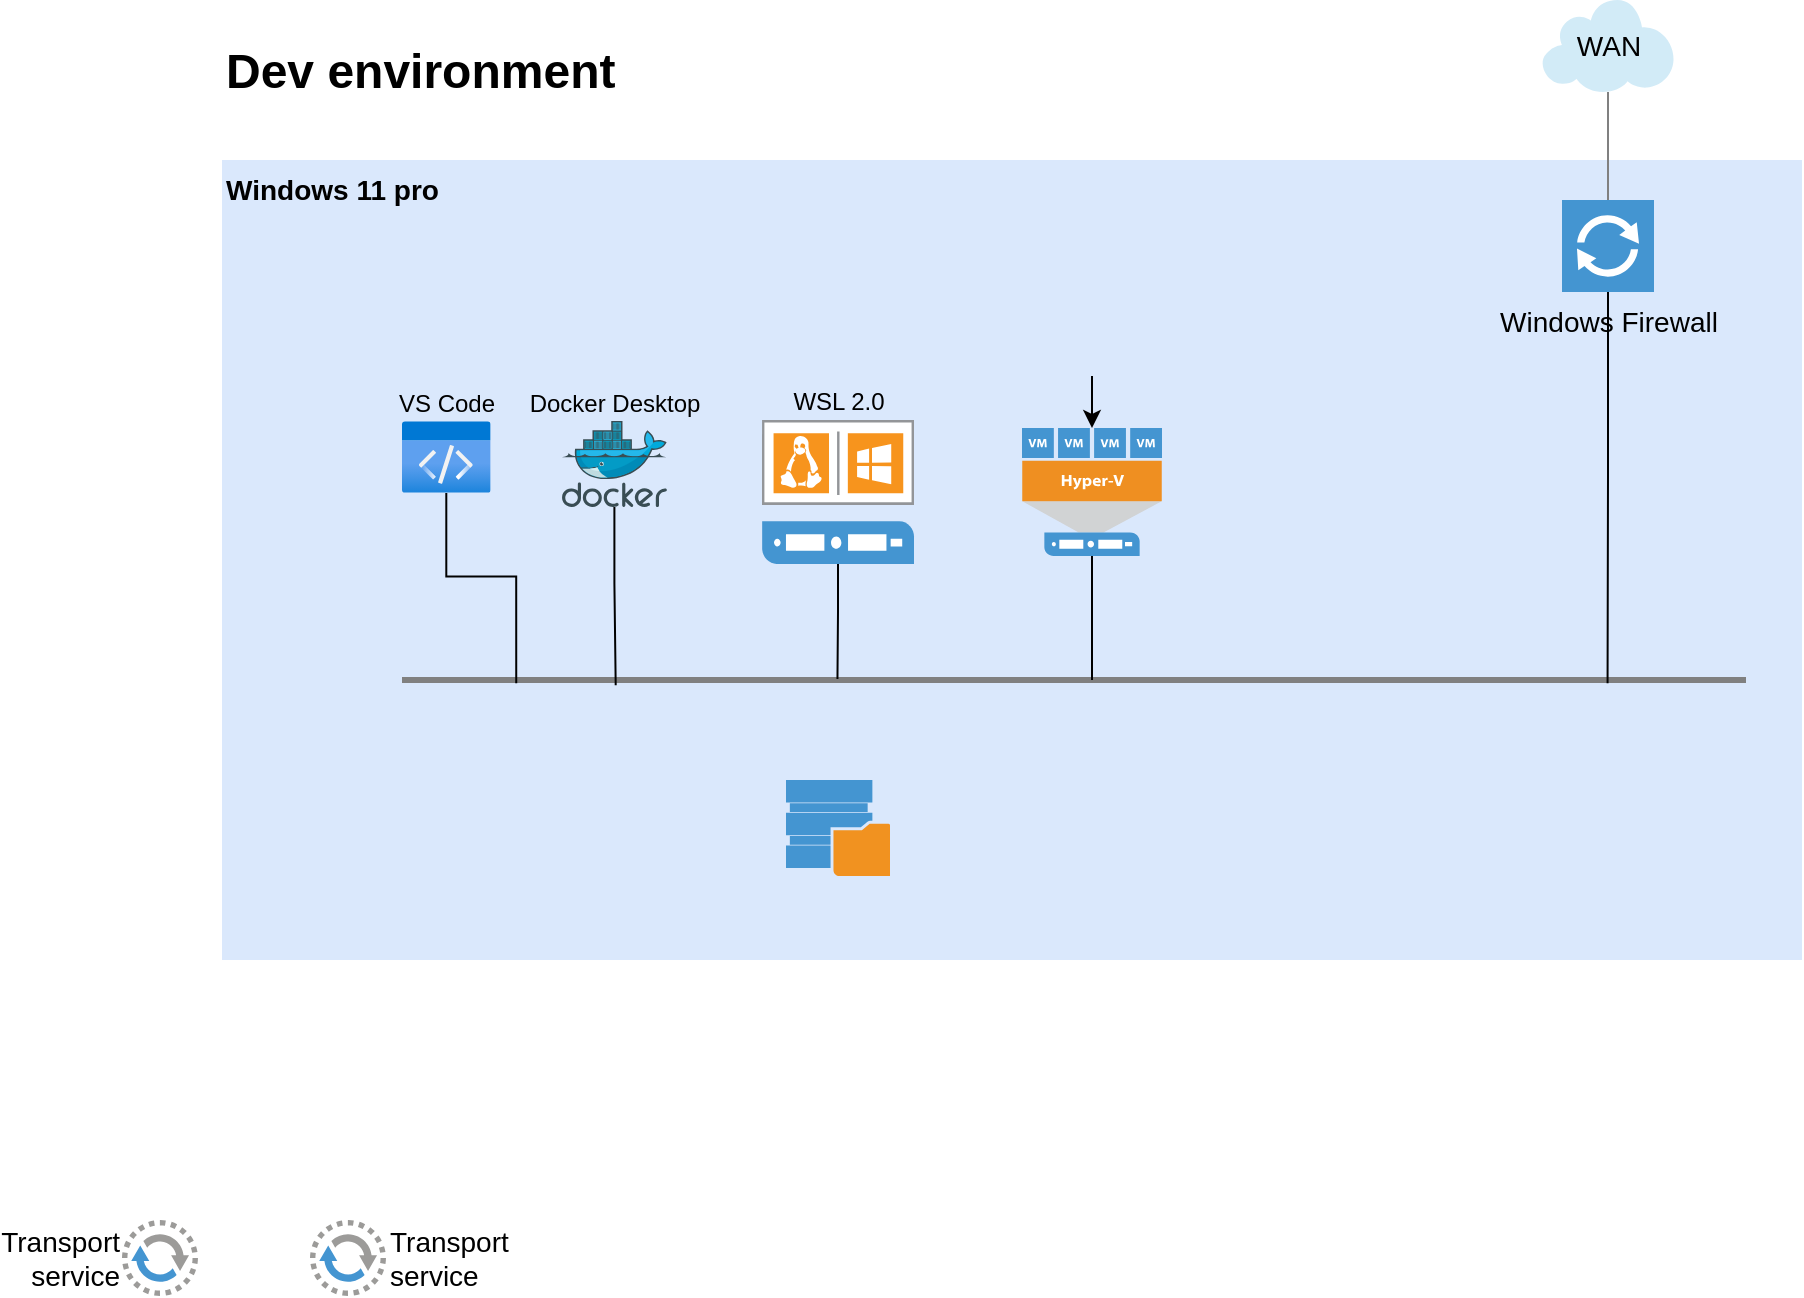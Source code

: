 <mxfile version="24.7.17">
  <diagram name="Page-1" id="197159a0-c6a4-9194-75a8-e4174976684c">
    <mxGraphModel dx="1332" dy="645" grid="1" gridSize="10" guides="1" tooltips="1" connect="1" arrows="1" fold="1" page="1" pageScale="1.5" pageWidth="1169" pageHeight="826" background="none" math="0" shadow="0">
      <root>
        <mxCell id="0" style=";html=1;" />
        <mxCell id="1" style=";html=1;" parent="0" />
        <mxCell id="1257a543d1cacc4b-43" value="Windows 11 pro" style="whiteSpace=wrap;html=1;fillColor=#dae8fc;fontSize=14;strokeColor=none;verticalAlign=top;align=left;fontStyle=1" parent="1" vertex="1">
          <mxGeometry x="390" y="90" width="790" height="400" as="geometry" />
        </mxCell>
        <mxCell id="1257a543d1cacc4b-3" value="" style="shadow=0;dashed=0;html=1;strokeColor=none;fillColor=#4495D1;labelPosition=center;verticalLabelPosition=bottom;verticalAlign=top;shape=mxgraph.veeam.2d.backup_repository;fontSize=14;" parent="1" vertex="1">
          <mxGeometry x="672.0" y="400" width="52" height="48" as="geometry" />
        </mxCell>
        <mxCell id="1257a543d1cacc4b-14" style="rounded=0;html=1;startSize=10;endSize=10;jettySize=auto;orthogonalLoop=1;fontSize=14;endArrow=none;endFill=0;strokeColor=#808080;" parent="1" source="1257a543d1cacc4b-7" target="1257a543d1cacc4b-9" edge="1">
          <mxGeometry relative="1" as="geometry" />
        </mxCell>
        <mxCell id="1257a543d1cacc4b-7" value="Windows Firewall" style="shadow=0;dashed=0;html=1;strokeColor=none;fillColor=#4495D1;labelPosition=center;verticalLabelPosition=bottom;verticalAlign=top;shape=mxgraph.veeam.2d.proxy;fontSize=14;" parent="1" vertex="1">
          <mxGeometry x="1060" y="110" width="46" height="46" as="geometry" />
        </mxCell>
        <mxCell id="1257a543d1cacc4b-9" value="WAN" style="shadow=0;dashed=0;html=1;strokeColor=none;fillColor=#4495D1;labelPosition=center;verticalLabelPosition=middle;verticalAlign=middle;shape=mxgraph.veeam.2d.cloud;fontSize=14;align=center;" parent="1" vertex="1">
          <mxGeometry x="1050" y="10" width="66" height="46" as="geometry" />
        </mxCell>
        <mxCell id="1257a543d1cacc4b-18" value="Transport&lt;div&gt;service&lt;/div&gt;" style="shadow=0;dashed=0;html=1;strokeColor=none;fillColor=#4495D1;labelPosition=right;verticalLabelPosition=middle;verticalAlign=middle;shape=mxgraph.veeam.2d.data_mover;fontSize=14;align=left;" parent="1" vertex="1">
          <mxGeometry x="434" y="620" width="38" height="38" as="geometry" />
        </mxCell>
        <mxCell id="1257a543d1cacc4b-19" value="Transport&lt;div&gt;service&lt;/div&gt;" style="shadow=0;dashed=0;html=1;strokeColor=none;fillColor=#4495D1;labelPosition=left;verticalLabelPosition=middle;verticalAlign=middle;shape=mxgraph.veeam.2d.data_mover;fontSize=14;align=right;" parent="1" vertex="1">
          <mxGeometry x="340" y="620" width="38" height="38" as="geometry" />
        </mxCell>
        <mxCell id="1257a543d1cacc4b-49" value="" style="line;strokeWidth=3;html=1;fillColor=none;gradientColor=none;fontSize=14;strokeColor=#808080;" parent="1" vertex="1">
          <mxGeometry x="480" y="340" width="672" height="20" as="geometry" />
        </mxCell>
        <mxCell id="1257a543d1cacc4b-52" value="Dev environment" style="text;strokeColor=none;fillColor=none;html=1;fontSize=24;fontStyle=1;verticalAlign=middle;align=left;" parent="1" vertex="1">
          <mxGeometry x="390" y="26" width="240" height="40" as="geometry" />
        </mxCell>
        <mxCell id="kMn5KEuWvuAsnt5N7_Bc-5" value="" style="pointerEvents=1;shadow=0;dashed=0;html=1;strokeColor=none;fillColor=#4495D1;labelPosition=center;verticalLabelPosition=bottom;verticalAlign=top;align=center;outlineConnect=0;shape=mxgraph.veeam.hyper_v_host;" parent="1" vertex="1">
          <mxGeometry x="790" y="224" width="70" height="64" as="geometry" />
        </mxCell>
        <mxCell id="kMn5KEuWvuAsnt5N7_Bc-8" style="edgeStyle=orthogonalEdgeStyle;rounded=0;orthogonalLoop=1;jettySize=auto;html=1;" parent="1" source="kMn5KEuWvuAsnt5N7_Bc-7" target="kMn5KEuWvuAsnt5N7_Bc-5" edge="1">
          <mxGeometry relative="1" as="geometry" />
        </mxCell>
        <mxCell id="kMn5KEuWvuAsnt5N7_Bc-7" value="" style="shape=image;html=1;verticalAlign=top;verticalLabelPosition=bottom;labelBackgroundColor=#ffffff;imageAspect=0;aspect=fixed;image=https://cdn1.iconfinder.com/data/icons/operating-system-flat-1/30/ubuntu-128.png" parent="1" vertex="1">
          <mxGeometry x="796" y="140" width="58" height="58" as="geometry" />
        </mxCell>
        <mxCell id="STfwVQRKAkgRt0DCfQCF-1" value="WSL 2.0" style="shadow=0;dashed=0;html=1;strokeColor=none;fillColor=#4495D1;labelPosition=center;verticalLabelPosition=top;verticalAlign=bottom;align=center;outlineConnect=0;shape=mxgraph.veeam.windows_linux_server;" vertex="1" parent="1">
          <mxGeometry x="660" y="220" width="76" height="72" as="geometry" />
        </mxCell>
        <mxCell id="STfwVQRKAkgRt0DCfQCF-10" style="edgeStyle=orthogonalEdgeStyle;rounded=0;orthogonalLoop=1;jettySize=auto;html=1;entryX=0.897;entryY=0.583;entryDx=0;entryDy=0;entryPerimeter=0;endArrow=none;endFill=0;" edge="1" parent="1" source="1257a543d1cacc4b-7" target="1257a543d1cacc4b-49">
          <mxGeometry relative="1" as="geometry" />
        </mxCell>
        <mxCell id="STfwVQRKAkgRt0DCfQCF-11" style="edgeStyle=orthogonalEdgeStyle;rounded=0;orthogonalLoop=1;jettySize=auto;html=1;entryX=0.324;entryY=0.474;entryDx=0;entryDy=0;entryPerimeter=0;endArrow=none;endFill=0;" edge="1" parent="1" source="STfwVQRKAkgRt0DCfQCF-1" target="1257a543d1cacc4b-49">
          <mxGeometry relative="1" as="geometry" />
        </mxCell>
        <mxCell id="STfwVQRKAkgRt0DCfQCF-12" style="edgeStyle=orthogonalEdgeStyle;rounded=0;orthogonalLoop=1;jettySize=auto;html=1;endArrow=none;endFill=0;" edge="1" parent="1" source="kMn5KEuWvuAsnt5N7_Bc-5">
          <mxGeometry relative="1" as="geometry">
            <mxPoint x="825" y="350" as="targetPoint" />
          </mxGeometry>
        </mxCell>
        <mxCell id="STfwVQRKAkgRt0DCfQCF-13" value="Docker Desktop" style="image;sketch=0;aspect=fixed;html=1;points=[];align=center;fontSize=12;image=img/lib/mscae/Docker.svg;labelPosition=center;verticalLabelPosition=top;verticalAlign=bottom;labelBackgroundColor=none;" vertex="1" parent="1">
          <mxGeometry x="560" y="220.5" width="52.44" height="43" as="geometry" />
        </mxCell>
        <mxCell id="STfwVQRKAkgRt0DCfQCF-14" value="VS Code" style="image;aspect=fixed;html=1;points=[];align=center;fontSize=12;image=img/lib/azure2/general/Code.svg;labelPosition=center;verticalLabelPosition=top;verticalAlign=bottom;labelBackgroundColor=none;" vertex="1" parent="1">
          <mxGeometry x="480" y="220.5" width="44.3" height="36" as="geometry" />
        </mxCell>
        <mxCell id="STfwVQRKAkgRt0DCfQCF-16" style="edgeStyle=orthogonalEdgeStyle;rounded=0;orthogonalLoop=1;jettySize=auto;html=1;entryX=0.085;entryY=0.583;entryDx=0;entryDy=0;entryPerimeter=0;endArrow=none;endFill=0;" edge="1" parent="1" source="STfwVQRKAkgRt0DCfQCF-14" target="1257a543d1cacc4b-49">
          <mxGeometry relative="1" as="geometry" />
        </mxCell>
        <mxCell id="STfwVQRKAkgRt0DCfQCF-17" style="edgeStyle=orthogonalEdgeStyle;rounded=0;orthogonalLoop=1;jettySize=auto;html=1;entryX=0.159;entryY=0.631;entryDx=0;entryDy=0;entryPerimeter=0;endArrow=none;endFill=0;" edge="1" parent="1" source="STfwVQRKAkgRt0DCfQCF-13" target="1257a543d1cacc4b-49">
          <mxGeometry relative="1" as="geometry" />
        </mxCell>
      </root>
    </mxGraphModel>
  </diagram>
</mxfile>
